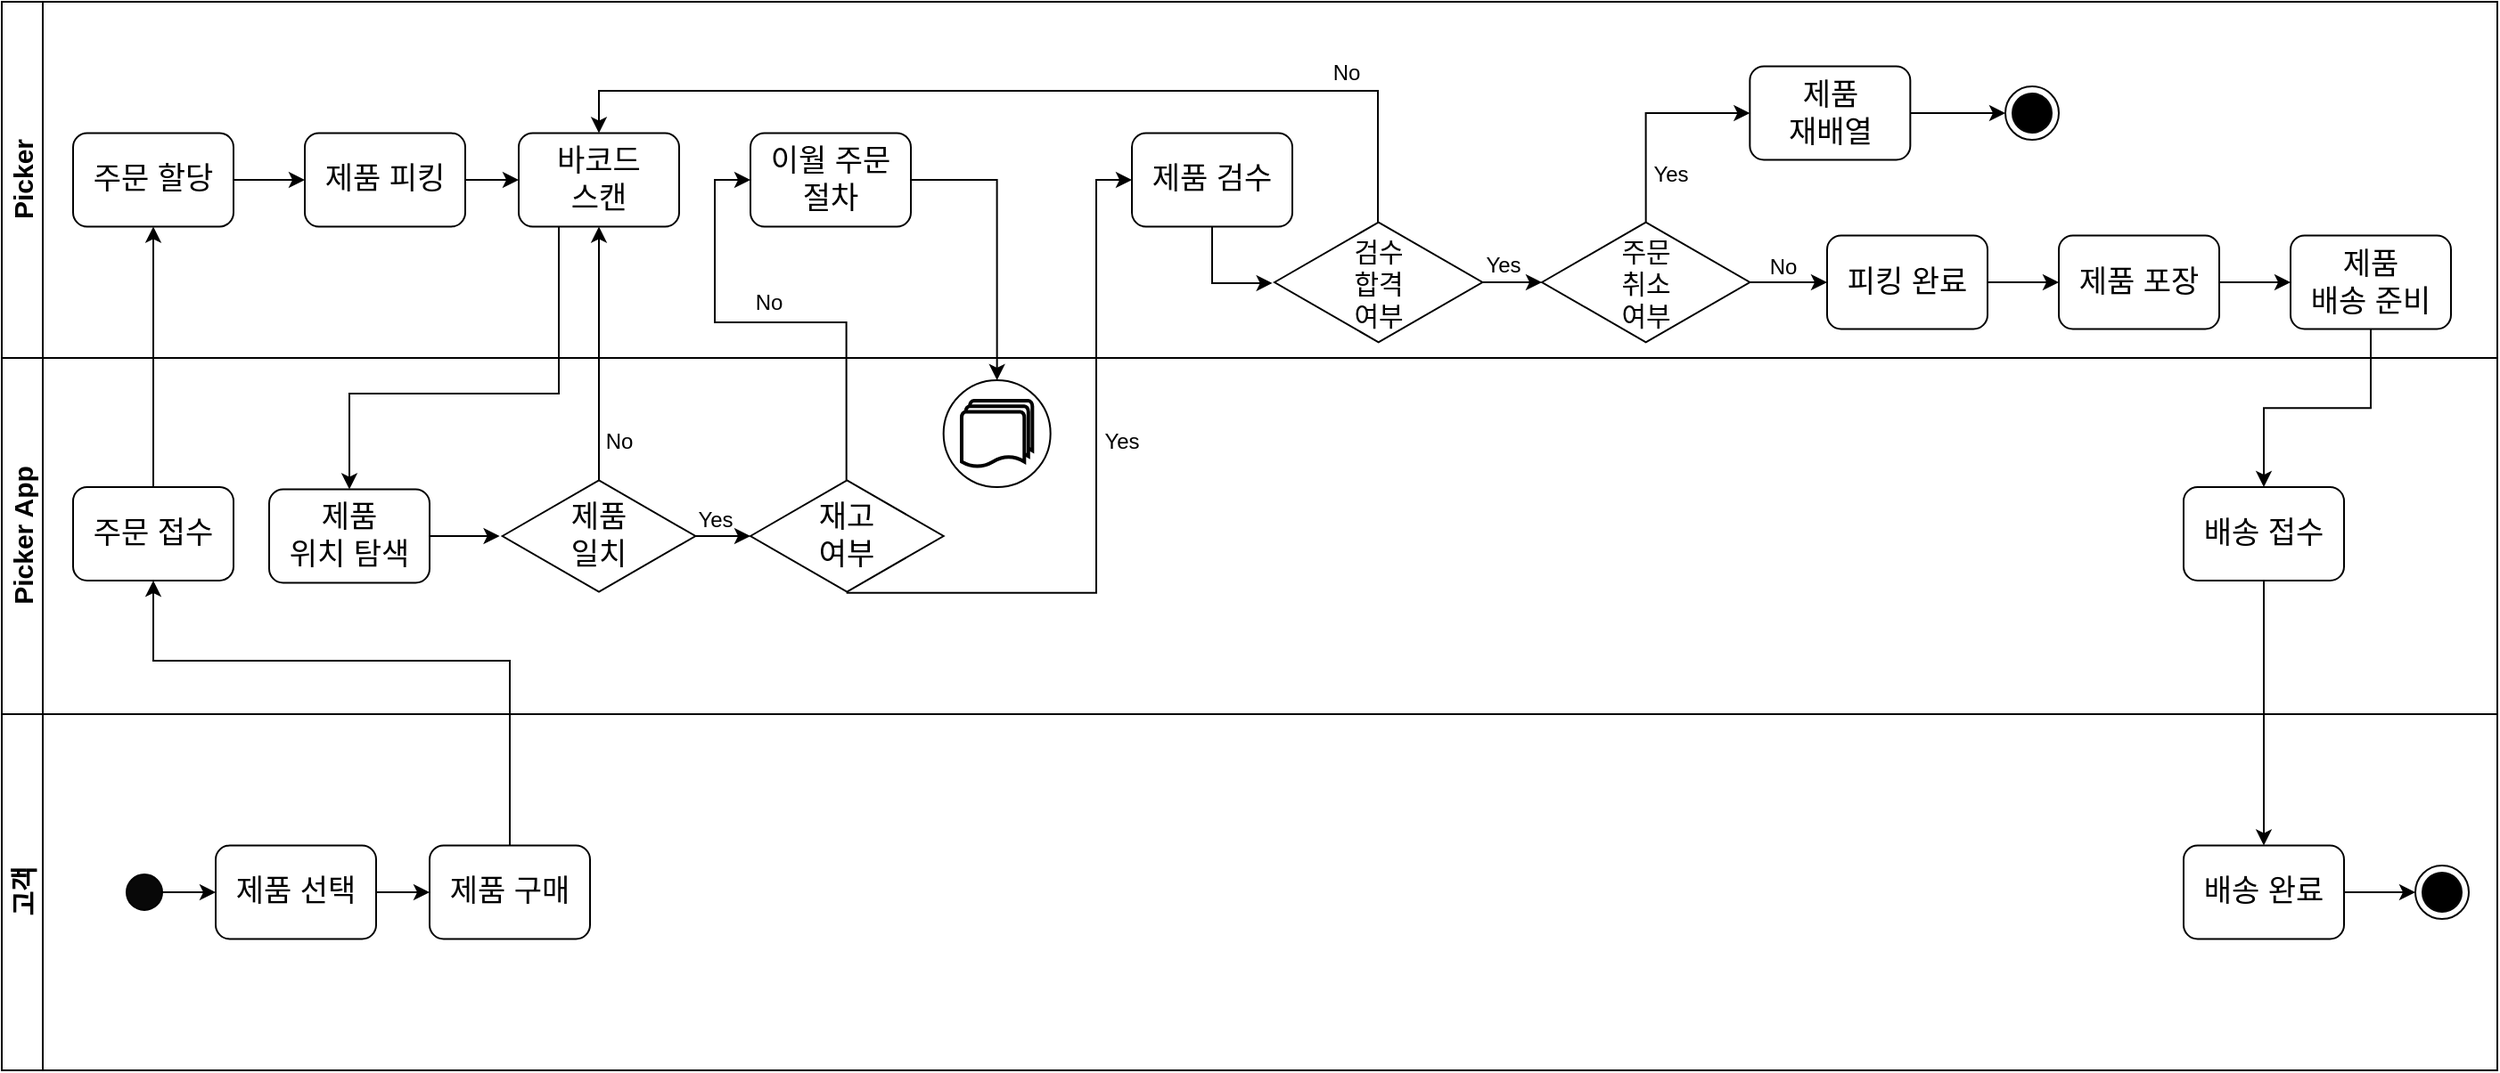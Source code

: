 <mxfile version="21.3.8" type="github">
  <diagram name="Page-1" id="0783ab3e-0a74-02c8-0abd-f7b4e66b4bec">
    <mxGraphModel dx="3315" dy="894" grid="1" gridSize="10" guides="1" tooltips="1" connect="1" arrows="1" fold="1" page="1" pageScale="1" pageWidth="850" pageHeight="1100" background="none" math="0" shadow="0">
      <root>
        <mxCell id="0" />
        <mxCell id="1" parent="0" />
        <mxCell id="3Tgo8G68lO2TLqDscqsT-7" value="&lt;font style=&quot;font-size: 15px;&quot;&gt;&lt;b&gt;Picker&lt;/b&gt;&lt;/font&gt;" style="swimlane;horizontal=0;whiteSpace=wrap;html=1;fontStyle=0" vertex="1" parent="1">
          <mxGeometry x="-1650" y="60" width="1400" height="200" as="geometry" />
        </mxCell>
        <mxCell id="3Tgo8G68lO2TLqDscqsT-29" style="edgeStyle=orthogonalEdgeStyle;rounded=0;orthogonalLoop=1;jettySize=auto;html=1;exitX=1;exitY=0.5;exitDx=0;exitDy=0;entryX=0;entryY=0.5;entryDx=0;entryDy=0;" edge="1" parent="3Tgo8G68lO2TLqDscqsT-7" source="3Tgo8G68lO2TLqDscqsT-61" target="3Tgo8G68lO2TLqDscqsT-62">
          <mxGeometry relative="1" as="geometry">
            <mxPoint x="120" y="100" as="sourcePoint" />
            <mxPoint x="170" y="100" as="targetPoint" />
          </mxGeometry>
        </mxCell>
        <mxCell id="3Tgo8G68lO2TLqDscqsT-30" style="edgeStyle=orthogonalEdgeStyle;rounded=0;orthogonalLoop=1;jettySize=auto;html=1;exitX=1;exitY=0.5;exitDx=0;exitDy=0;entryX=0;entryY=0.5;entryDx=0;entryDy=0;" edge="1" parent="3Tgo8G68lO2TLqDscqsT-7" source="3Tgo8G68lO2TLqDscqsT-62" target="3Tgo8G68lO2TLqDscqsT-63">
          <mxGeometry relative="1" as="geometry">
            <mxPoint x="240" y="100" as="sourcePoint" />
            <mxPoint x="290" y="100" as="targetPoint" />
          </mxGeometry>
        </mxCell>
        <mxCell id="3Tgo8G68lO2TLqDscqsT-38" style="edgeStyle=orthogonalEdgeStyle;rounded=0;orthogonalLoop=1;jettySize=auto;html=1;exitX=0.5;exitY=0;exitDx=0;exitDy=0;entryX=0.494;entryY=0.02;entryDx=0;entryDy=0;entryPerimeter=0;startArrow=classic;startFill=1;endArrow=none;endFill=0;" edge="1" parent="3Tgo8G68lO2TLqDscqsT-7" source="3Tgo8G68lO2TLqDscqsT-63" target="3Tgo8G68lO2TLqDscqsT-24">
          <mxGeometry relative="1" as="geometry">
            <mxPoint x="455" y="77.5" as="sourcePoint" />
            <mxPoint x="700" y="120" as="targetPoint" />
            <Array as="points">
              <mxPoint x="335" y="50" />
              <mxPoint x="772" y="50" />
              <mxPoint x="772" y="124" />
            </Array>
          </mxGeometry>
        </mxCell>
        <mxCell id="3Tgo8G68lO2TLqDscqsT-37" style="edgeStyle=orthogonalEdgeStyle;rounded=0;orthogonalLoop=1;jettySize=auto;html=1;exitX=0.5;exitY=1;exitDx=0;exitDy=0;entryX=-0.01;entryY=0.507;entryDx=0;entryDy=0;entryPerimeter=0;" edge="1" parent="3Tgo8G68lO2TLqDscqsT-7" source="3Tgo8G68lO2TLqDscqsT-69" target="3Tgo8G68lO2TLqDscqsT-24">
          <mxGeometry relative="1" as="geometry">
            <mxPoint x="669" y="122.5" as="sourcePoint" />
            <Array as="points">
              <mxPoint x="679" y="158" />
            </Array>
          </mxGeometry>
        </mxCell>
        <mxCell id="3Tgo8G68lO2TLqDscqsT-42" value="" style="edgeStyle=orthogonalEdgeStyle;rounded=0;orthogonalLoop=1;jettySize=auto;html=1;" edge="1" parent="3Tgo8G68lO2TLqDscqsT-7" source="3Tgo8G68lO2TLqDscqsT-24" target="3Tgo8G68lO2TLqDscqsT-41">
          <mxGeometry relative="1" as="geometry" />
        </mxCell>
        <mxCell id="3Tgo8G68lO2TLqDscqsT-24" value="검수&lt;br&gt;합격&lt;br&gt;여부" style="html=1;whiteSpace=wrap;aspect=fixed;shape=isoRectangle;fontSize=15;" vertex="1" parent="3Tgo8G68lO2TLqDscqsT-7">
          <mxGeometry x="714" y="122.5" width="116.67" height="70" as="geometry" />
        </mxCell>
        <mxCell id="3Tgo8G68lO2TLqDscqsT-50" value="" style="edgeStyle=orthogonalEdgeStyle;rounded=0;orthogonalLoop=1;jettySize=auto;html=1;entryX=0;entryY=0.5;entryDx=0;entryDy=0;" edge="1" parent="3Tgo8G68lO2TLqDscqsT-7" source="3Tgo8G68lO2TLqDscqsT-41" target="3Tgo8G68lO2TLqDscqsT-73">
          <mxGeometry relative="1" as="geometry">
            <mxPoint x="1034" y="157.5" as="targetPoint" />
          </mxGeometry>
        </mxCell>
        <mxCell id="3Tgo8G68lO2TLqDscqsT-41" value="주문&lt;br&gt;취소&lt;br&gt;여부" style="html=1;whiteSpace=wrap;aspect=fixed;shape=isoRectangle;fontSize=15;" vertex="1" parent="3Tgo8G68lO2TLqDscqsT-7">
          <mxGeometry x="864" y="122.5" width="116.67" height="70" as="geometry" />
        </mxCell>
        <mxCell id="3Tgo8G68lO2TLqDscqsT-44" style="edgeStyle=orthogonalEdgeStyle;rounded=0;orthogonalLoop=1;jettySize=auto;html=1;exitX=0;exitY=0.5;exitDx=0;exitDy=0;entryX=0.5;entryY=0.015;entryDx=0;entryDy=0;entryPerimeter=0;startArrow=classic;startFill=1;endArrow=none;endFill=0;" edge="1" parent="3Tgo8G68lO2TLqDscqsT-7" source="3Tgo8G68lO2TLqDscqsT-71" target="3Tgo8G68lO2TLqDscqsT-41">
          <mxGeometry relative="1" as="geometry">
            <mxPoint x="1034" y="62.5" as="sourcePoint" />
          </mxGeometry>
        </mxCell>
        <mxCell id="3Tgo8G68lO2TLqDscqsT-46" style="edgeStyle=orthogonalEdgeStyle;rounded=0;orthogonalLoop=1;jettySize=auto;html=1;exitX=1;exitY=0.5;exitDx=0;exitDy=0;entryX=0;entryY=0.5;entryDx=0;entryDy=0;" edge="1" parent="3Tgo8G68lO2TLqDscqsT-7" source="3Tgo8G68lO2TLqDscqsT-71" target="3Tgo8G68lO2TLqDscqsT-45">
          <mxGeometry relative="1" as="geometry">
            <mxPoint x="1104" y="62.5" as="sourcePoint" />
          </mxGeometry>
        </mxCell>
        <mxCell id="3Tgo8G68lO2TLqDscqsT-45" value="" style="ellipse;html=1;shape=endState;fillColor=#000000;strokeColor=#080808;" vertex="1" parent="3Tgo8G68lO2TLqDscqsT-7">
          <mxGeometry x="1124" y="47.5" width="30" height="30" as="geometry" />
        </mxCell>
        <mxCell id="3Tgo8G68lO2TLqDscqsT-51" style="edgeStyle=orthogonalEdgeStyle;rounded=0;orthogonalLoop=1;jettySize=auto;html=1;exitX=1;exitY=0.5;exitDx=0;exitDy=0;entryX=0;entryY=0.5;entryDx=0;entryDy=0;" edge="1" parent="3Tgo8G68lO2TLqDscqsT-7" source="3Tgo8G68lO2TLqDscqsT-73" target="3Tgo8G68lO2TLqDscqsT-74">
          <mxGeometry relative="1" as="geometry">
            <mxPoint x="1104" y="157.5" as="sourcePoint" />
            <mxPoint x="1154" y="157.5" as="targetPoint" />
          </mxGeometry>
        </mxCell>
        <mxCell id="3Tgo8G68lO2TLqDscqsT-52" style="edgeStyle=orthogonalEdgeStyle;rounded=0;orthogonalLoop=1;jettySize=auto;html=1;exitX=1;exitY=0.5;exitDx=0;exitDy=0;entryX=0;entryY=0.5;entryDx=0;entryDy=0;" edge="1" parent="3Tgo8G68lO2TLqDscqsT-7" source="3Tgo8G68lO2TLqDscqsT-74" target="3Tgo8G68lO2TLqDscqsT-75">
          <mxGeometry relative="1" as="geometry">
            <mxPoint x="1224" y="157.5" as="sourcePoint" />
            <mxPoint x="1274" y="157.524" as="targetPoint" />
          </mxGeometry>
        </mxCell>
        <mxCell id="3Tgo8G68lO2TLqDscqsT-61" value="&lt;font style=&quot;font-size: 17px;&quot;&gt;주문 할당&lt;/font&gt;" style="rounded=1;whiteSpace=wrap;html=1;fontSize=17;" vertex="1" parent="3Tgo8G68lO2TLqDscqsT-7">
          <mxGeometry x="40" y="73.75" width="90" height="52.5" as="geometry" />
        </mxCell>
        <mxCell id="3Tgo8G68lO2TLqDscqsT-62" value="&lt;font style=&quot;font-size: 17px;&quot;&gt;제품 피킹&lt;/font&gt;" style="rounded=1;whiteSpace=wrap;html=1;fontSize=17;" vertex="1" parent="3Tgo8G68lO2TLqDscqsT-7">
          <mxGeometry x="170" y="73.75" width="90" height="52.5" as="geometry" />
        </mxCell>
        <mxCell id="3Tgo8G68lO2TLqDscqsT-63" value="&lt;font style=&quot;font-size: 17px;&quot;&gt;바코드&lt;br&gt;스캔&lt;/font&gt;" style="rounded=1;whiteSpace=wrap;html=1;fontSize=17;" vertex="1" parent="3Tgo8G68lO2TLqDscqsT-7">
          <mxGeometry x="290" y="73.75" width="90" height="52.5" as="geometry" />
        </mxCell>
        <mxCell id="3Tgo8G68lO2TLqDscqsT-67" value="이월 주문&lt;br&gt;절차" style="rounded=1;whiteSpace=wrap;html=1;fontSize=17;" vertex="1" parent="3Tgo8G68lO2TLqDscqsT-7">
          <mxGeometry x="420" y="73.75" width="90" height="52.5" as="geometry" />
        </mxCell>
        <mxCell id="3Tgo8G68lO2TLqDscqsT-69" value="제품 검수" style="rounded=1;whiteSpace=wrap;html=1;fontSize=17;" vertex="1" parent="3Tgo8G68lO2TLqDscqsT-7">
          <mxGeometry x="634" y="73.75" width="90" height="52.5" as="geometry" />
        </mxCell>
        <mxCell id="3Tgo8G68lO2TLqDscqsT-71" value="제품&lt;br&gt;재배열" style="rounded=1;whiteSpace=wrap;html=1;fontSize=17;" vertex="1" parent="3Tgo8G68lO2TLqDscqsT-7">
          <mxGeometry x="980.67" y="36.25" width="90" height="52.5" as="geometry" />
        </mxCell>
        <mxCell id="3Tgo8G68lO2TLqDscqsT-73" value="피킹 완료" style="rounded=1;whiteSpace=wrap;html=1;fontSize=17;" vertex="1" parent="3Tgo8G68lO2TLqDscqsT-7">
          <mxGeometry x="1024" y="131.25" width="90" height="52.5" as="geometry" />
        </mxCell>
        <mxCell id="3Tgo8G68lO2TLqDscqsT-74" value="제품 포장" style="rounded=1;whiteSpace=wrap;html=1;fontSize=17;" vertex="1" parent="3Tgo8G68lO2TLqDscqsT-7">
          <mxGeometry x="1154" y="131.25" width="90" height="52.5" as="geometry" />
        </mxCell>
        <mxCell id="3Tgo8G68lO2TLqDscqsT-75" value="제품&lt;br&gt;배송 준비" style="rounded=1;whiteSpace=wrap;html=1;fontSize=17;" vertex="1" parent="3Tgo8G68lO2TLqDscqsT-7">
          <mxGeometry x="1284" y="131.25" width="90" height="52.5" as="geometry" />
        </mxCell>
        <mxCell id="3Tgo8G68lO2TLqDscqsT-86" value="No" style="text;html=1;align=center;verticalAlign=middle;resizable=0;points=[];autosize=1;strokeColor=none;fillColor=none;" vertex="1" parent="3Tgo8G68lO2TLqDscqsT-7">
          <mxGeometry x="410" y="153.75" width="40" height="30" as="geometry" />
        </mxCell>
        <mxCell id="3Tgo8G68lO2TLqDscqsT-89" value="No" style="text;html=1;align=center;verticalAlign=middle;resizable=0;points=[];autosize=1;strokeColor=none;fillColor=none;" vertex="1" parent="3Tgo8G68lO2TLqDscqsT-7">
          <mxGeometry x="734" y="24.5" width="40" height="30" as="geometry" />
        </mxCell>
        <mxCell id="3Tgo8G68lO2TLqDscqsT-91" value="Yes" style="text;html=1;align=center;verticalAlign=middle;resizable=0;points=[];autosize=1;strokeColor=none;fillColor=none;" vertex="1" parent="3Tgo8G68lO2TLqDscqsT-7">
          <mxGeometry x="822" y="133.25" width="40" height="30" as="geometry" />
        </mxCell>
        <mxCell id="3Tgo8G68lO2TLqDscqsT-92" value="Yes" style="text;html=1;align=center;verticalAlign=middle;resizable=0;points=[];autosize=1;strokeColor=none;fillColor=none;" vertex="1" parent="3Tgo8G68lO2TLqDscqsT-7">
          <mxGeometry x="916" y="82" width="40" height="30" as="geometry" />
        </mxCell>
        <mxCell id="3Tgo8G68lO2TLqDscqsT-93" value="No" style="text;html=1;align=center;verticalAlign=middle;resizable=0;points=[];autosize=1;strokeColor=none;fillColor=none;" vertex="1" parent="3Tgo8G68lO2TLqDscqsT-7">
          <mxGeometry x="978.67" y="134.25" width="40" height="30" as="geometry" />
        </mxCell>
        <mxCell id="3Tgo8G68lO2TLqDscqsT-8" value="&lt;font style=&quot;font-size: 15px;&quot;&gt;Picker App&lt;/font&gt;" style="swimlane;horizontal=0;whiteSpace=wrap;html=1;" vertex="1" parent="1">
          <mxGeometry x="-1650" y="260" width="1400" height="200" as="geometry" />
        </mxCell>
        <mxCell id="3Tgo8G68lO2TLqDscqsT-32" style="edgeStyle=orthogonalEdgeStyle;rounded=0;orthogonalLoop=1;jettySize=auto;html=1;exitX=1;exitY=0.5;exitDx=0;exitDy=0;entryX=-0.014;entryY=0.497;entryDx=0;entryDy=0;entryPerimeter=0;" edge="1" parent="3Tgo8G68lO2TLqDscqsT-8" source="3Tgo8G68lO2TLqDscqsT-64" target="3Tgo8G68lO2TLqDscqsT-19">
          <mxGeometry relative="1" as="geometry">
            <mxPoint x="240" y="100" as="sourcePoint" />
          </mxGeometry>
        </mxCell>
        <mxCell id="3Tgo8G68lO2TLqDscqsT-19" value="제품&lt;br style=&quot;font-size: 17px;&quot;&gt;일치" style="html=1;whiteSpace=wrap;aspect=fixed;shape=isoRectangle;fontSize=17;" vertex="1" parent="3Tgo8G68lO2TLqDscqsT-8">
          <mxGeometry x="280.84" y="67.5" width="108.33" height="65" as="geometry" />
        </mxCell>
        <mxCell id="3Tgo8G68lO2TLqDscqsT-34" value="" style="edgeStyle=orthogonalEdgeStyle;rounded=0;orthogonalLoop=1;jettySize=auto;html=1;startArrow=classic;startFill=1;endArrow=none;endFill=0;" edge="1" parent="3Tgo8G68lO2TLqDscqsT-8" source="3Tgo8G68lO2TLqDscqsT-20" target="3Tgo8G68lO2TLqDscqsT-19">
          <mxGeometry relative="1" as="geometry" />
        </mxCell>
        <mxCell id="3Tgo8G68lO2TLqDscqsT-20" value="재고&lt;br style=&quot;font-size: 17px;&quot;&gt;여부" style="html=1;whiteSpace=wrap;aspect=fixed;shape=isoRectangle;fontSize=17;" vertex="1" parent="3Tgo8G68lO2TLqDscqsT-8">
          <mxGeometry x="420" y="67.5" width="108.33" height="65" as="geometry" />
        </mxCell>
        <mxCell id="3Tgo8G68lO2TLqDscqsT-60" value="&lt;font style=&quot;font-size: 17px;&quot;&gt;주문 접수&lt;/font&gt;" style="rounded=1;whiteSpace=wrap;html=1;fontSize=17;" vertex="1" parent="3Tgo8G68lO2TLqDscqsT-8">
          <mxGeometry x="40" y="72.5" width="90" height="52.5" as="geometry" />
        </mxCell>
        <mxCell id="3Tgo8G68lO2TLqDscqsT-64" value="&lt;font style=&quot;font-size: 17px;&quot;&gt;제품&lt;br&gt;위치 탐색&lt;br&gt;&lt;/font&gt;" style="rounded=1;whiteSpace=wrap;html=1;fontSize=17;" vertex="1" parent="3Tgo8G68lO2TLqDscqsT-8">
          <mxGeometry x="150" y="73.75" width="90" height="52.5" as="geometry" />
        </mxCell>
        <mxCell id="3Tgo8G68lO2TLqDscqsT-79" value="배송 접수" style="rounded=1;whiteSpace=wrap;html=1;fontSize=17;" vertex="1" parent="3Tgo8G68lO2TLqDscqsT-8">
          <mxGeometry x="1224" y="72.5" width="90" height="52.5" as="geometry" />
        </mxCell>
        <mxCell id="3Tgo8G68lO2TLqDscqsT-85" value="No" style="text;html=1;align=center;verticalAlign=middle;resizable=0;points=[];autosize=1;strokeColor=none;fillColor=none;" vertex="1" parent="3Tgo8G68lO2TLqDscqsT-8">
          <mxGeometry x="326" y="31.5" width="40" height="30" as="geometry" />
        </mxCell>
        <mxCell id="3Tgo8G68lO2TLqDscqsT-87" value="Yes" style="text;html=1;align=center;verticalAlign=middle;resizable=0;points=[];autosize=1;strokeColor=none;fillColor=none;" vertex="1" parent="3Tgo8G68lO2TLqDscqsT-8">
          <mxGeometry x="608.33" y="31.5" width="40" height="30" as="geometry" />
        </mxCell>
        <mxCell id="3Tgo8G68lO2TLqDscqsT-95" value="" style="verticalLabelPosition=bottom;verticalAlign=top;html=1;shape=mxgraph.flowchart.on-page_reference;" vertex="1" parent="3Tgo8G68lO2TLqDscqsT-8">
          <mxGeometry x="528.33" y="12.5" width="60" height="60" as="geometry" />
        </mxCell>
        <mxCell id="3Tgo8G68lO2TLqDscqsT-94" value="" style="strokeWidth=2;html=1;shape=mxgraph.flowchart.multi-document;whiteSpace=wrap;" vertex="1" parent="3Tgo8G68lO2TLqDscqsT-8">
          <mxGeometry x="538.49" y="24" width="39.67" height="37.5" as="geometry" />
        </mxCell>
        <mxCell id="3Tgo8G68lO2TLqDscqsT-9" value="&lt;font style=&quot;font-size: 15px;&quot;&gt;고객&lt;/font&gt;" style="swimlane;horizontal=0;whiteSpace=wrap;html=1;" vertex="1" parent="1">
          <mxGeometry x="-1650" y="460" width="1400" height="200" as="geometry" />
        </mxCell>
        <mxCell id="3Tgo8G68lO2TLqDscqsT-25" style="edgeStyle=orthogonalEdgeStyle;rounded=0;orthogonalLoop=1;jettySize=auto;html=1;exitX=1;exitY=0.5;exitDx=0;exitDy=0;entryX=0;entryY=0.5;entryDx=0;entryDy=0;" edge="1" parent="3Tgo8G68lO2TLqDscqsT-9" source="3Tgo8G68lO2TLqDscqsT-11" target="3Tgo8G68lO2TLqDscqsT-12">
          <mxGeometry relative="1" as="geometry" />
        </mxCell>
        <mxCell id="3Tgo8G68lO2TLqDscqsT-11" value="" style="ellipse;whiteSpace=wrap;html=1;aspect=fixed;fillColor=#080808;" vertex="1" parent="3Tgo8G68lO2TLqDscqsT-9">
          <mxGeometry x="70" y="90" width="20" height="20" as="geometry" />
        </mxCell>
        <mxCell id="3Tgo8G68lO2TLqDscqsT-26" style="edgeStyle=orthogonalEdgeStyle;rounded=0;orthogonalLoop=1;jettySize=auto;html=1;exitX=1;exitY=0.5;exitDx=0;exitDy=0;entryX=0;entryY=0.5;entryDx=0;entryDy=0;" edge="1" parent="3Tgo8G68lO2TLqDscqsT-9" source="3Tgo8G68lO2TLqDscqsT-12">
          <mxGeometry relative="1" as="geometry">
            <mxPoint x="240" y="100" as="targetPoint" />
          </mxGeometry>
        </mxCell>
        <mxCell id="3Tgo8G68lO2TLqDscqsT-12" value="&lt;font style=&quot;font-size: 17px;&quot;&gt;제품 선택&lt;/font&gt;" style="rounded=1;whiteSpace=wrap;html=1;" vertex="1" parent="3Tgo8G68lO2TLqDscqsT-9">
          <mxGeometry x="120" y="73.75" width="90" height="52.5" as="geometry" />
        </mxCell>
        <mxCell id="3Tgo8G68lO2TLqDscqsT-58" style="edgeStyle=orthogonalEdgeStyle;rounded=0;orthogonalLoop=1;jettySize=auto;html=1;exitX=1;exitY=0.5;exitDx=0;exitDy=0;entryX=0;entryY=0.5;entryDx=0;entryDy=0;" edge="1" parent="3Tgo8G68lO2TLqDscqsT-9" source="3Tgo8G68lO2TLqDscqsT-80" target="3Tgo8G68lO2TLqDscqsT-57">
          <mxGeometry relative="1" as="geometry">
            <mxPoint x="1344" y="100" as="sourcePoint" />
          </mxGeometry>
        </mxCell>
        <mxCell id="3Tgo8G68lO2TLqDscqsT-57" value="" style="ellipse;html=1;shape=endState;fillColor=#000000;strokeColor=#080808;" vertex="1" parent="3Tgo8G68lO2TLqDscqsT-9">
          <mxGeometry x="1354" y="85" width="30" height="30" as="geometry" />
        </mxCell>
        <mxCell id="3Tgo8G68lO2TLqDscqsT-59" value="&lt;font style=&quot;font-size: 17px;&quot;&gt;제품 구매&lt;/font&gt;" style="rounded=1;whiteSpace=wrap;html=1;fontSize=17;" vertex="1" parent="3Tgo8G68lO2TLqDscqsT-9">
          <mxGeometry x="240" y="73.75" width="90" height="52.5" as="geometry" />
        </mxCell>
        <mxCell id="3Tgo8G68lO2TLqDscqsT-80" value="배송 완료" style="rounded=1;whiteSpace=wrap;html=1;fontSize=17;" vertex="1" parent="3Tgo8G68lO2TLqDscqsT-9">
          <mxGeometry x="1224" y="73.75" width="90" height="52.5" as="geometry" />
        </mxCell>
        <mxCell id="3Tgo8G68lO2TLqDscqsT-27" style="edgeStyle=orthogonalEdgeStyle;rounded=0;orthogonalLoop=1;jettySize=auto;html=1;exitX=0.5;exitY=0;exitDx=0;exitDy=0;entryX=0.5;entryY=1;entryDx=0;entryDy=0;" edge="1" parent="1" source="3Tgo8G68lO2TLqDscqsT-59" target="3Tgo8G68lO2TLqDscqsT-60">
          <mxGeometry relative="1" as="geometry">
            <mxPoint x="-1375" y="537.5" as="sourcePoint" />
            <mxPoint x="-1565" y="382.5" as="targetPoint" />
            <Array as="points">
              <mxPoint x="-1365" y="430" />
              <mxPoint x="-1565" y="430" />
            </Array>
          </mxGeometry>
        </mxCell>
        <mxCell id="3Tgo8G68lO2TLqDscqsT-28" style="edgeStyle=orthogonalEdgeStyle;rounded=0;orthogonalLoop=1;jettySize=auto;html=1;entryX=0.5;entryY=1;entryDx=0;entryDy=0;exitX=0.5;exitY=0;exitDx=0;exitDy=0;" edge="1" parent="1" source="3Tgo8G68lO2TLqDscqsT-60" target="3Tgo8G68lO2TLqDscqsT-61">
          <mxGeometry relative="1" as="geometry">
            <mxPoint x="-1565" y="300" as="sourcePoint" />
            <mxPoint x="-1565" y="182.5" as="targetPoint" />
          </mxGeometry>
        </mxCell>
        <mxCell id="3Tgo8G68lO2TLqDscqsT-31" style="edgeStyle=orthogonalEdgeStyle;rounded=0;orthogonalLoop=1;jettySize=auto;html=1;exitX=0.25;exitY=1;exitDx=0;exitDy=0;entryX=0.5;entryY=0;entryDx=0;entryDy=0;" edge="1" parent="1" source="3Tgo8G68lO2TLqDscqsT-63" target="3Tgo8G68lO2TLqDscqsT-64">
          <mxGeometry relative="1" as="geometry">
            <mxPoint x="-1325" y="182.5" as="sourcePoint" />
            <mxPoint x="-1445" y="337.5" as="targetPoint" />
            <Array as="points">
              <mxPoint x="-1337" y="280" />
              <mxPoint x="-1455" y="280" />
            </Array>
          </mxGeometry>
        </mxCell>
        <mxCell id="3Tgo8G68lO2TLqDscqsT-33" style="edgeStyle=orthogonalEdgeStyle;rounded=0;orthogonalLoop=1;jettySize=auto;html=1;exitX=0.5;exitY=1;exitDx=0;exitDy=0;entryX=0.5;entryY=0.019;entryDx=0;entryDy=0;entryPerimeter=0;startArrow=classic;startFill=1;endArrow=none;endFill=0;" edge="1" parent="1" source="3Tgo8G68lO2TLqDscqsT-63" target="3Tgo8G68lO2TLqDscqsT-19">
          <mxGeometry relative="1" as="geometry">
            <mxPoint x="-1307.5" y="182.5" as="sourcePoint" />
            <Array as="points">
              <mxPoint x="-1315" y="290" />
              <mxPoint x="-1315" y="290" />
            </Array>
          </mxGeometry>
        </mxCell>
        <mxCell id="3Tgo8G68lO2TLqDscqsT-35" style="edgeStyle=orthogonalEdgeStyle;rounded=0;orthogonalLoop=1;jettySize=auto;html=1;exitX=0;exitY=0.5;exitDx=0;exitDy=0;entryX=0.497;entryY=0.015;entryDx=0;entryDy=0;entryPerimeter=0;startArrow=classic;startFill=1;endArrow=none;endFill=0;" edge="1" parent="1" source="3Tgo8G68lO2TLqDscqsT-67" target="3Tgo8G68lO2TLqDscqsT-20">
          <mxGeometry relative="1" as="geometry">
            <mxPoint x="-1230" y="160" as="sourcePoint" />
            <Array as="points">
              <mxPoint x="-1250" y="160" />
              <mxPoint x="-1250" y="240" />
              <mxPoint x="-1176" y="240" />
            </Array>
          </mxGeometry>
        </mxCell>
        <mxCell id="3Tgo8G68lO2TLqDscqsT-36" style="edgeStyle=elbowEdgeStyle;rounded=0;orthogonalLoop=1;jettySize=auto;html=1;endArrow=none;endFill=0;startArrow=classic;startFill=1;exitX=0;exitY=0.5;exitDx=0;exitDy=0;entryX=0.497;entryY=0.991;entryDx=0;entryDy=0;entryPerimeter=0;" edge="1" parent="1" source="3Tgo8G68lO2TLqDscqsT-69" target="3Tgo8G68lO2TLqDscqsT-20">
          <mxGeometry relative="1" as="geometry">
            <mxPoint x="-1016" y="160" as="sourcePoint" />
            <mxPoint x="-1176" y="390" as="targetPoint" />
            <Array as="points">
              <mxPoint x="-1036" y="290" />
              <mxPoint x="-966" y="250" />
            </Array>
          </mxGeometry>
        </mxCell>
        <mxCell id="3Tgo8G68lO2TLqDscqsT-54" style="edgeStyle=orthogonalEdgeStyle;rounded=0;orthogonalLoop=1;jettySize=auto;html=1;exitX=0.5;exitY=1;exitDx=0;exitDy=0;entryX=0.5;entryY=0;entryDx=0;entryDy=0;" edge="1" parent="1" source="3Tgo8G68lO2TLqDscqsT-75" target="3Tgo8G68lO2TLqDscqsT-79">
          <mxGeometry relative="1" as="geometry">
            <mxPoint x="-341" y="240" as="sourcePoint" />
            <mxPoint x="-336" y="330" as="targetPoint" />
          </mxGeometry>
        </mxCell>
        <mxCell id="3Tgo8G68lO2TLqDscqsT-82" style="edgeStyle=orthogonalEdgeStyle;rounded=0;orthogonalLoop=1;jettySize=auto;html=1;exitX=0.5;exitY=1;exitDx=0;exitDy=0;entryX=0.5;entryY=0;entryDx=0;entryDy=0;" edge="1" parent="1" source="3Tgo8G68lO2TLqDscqsT-79" target="3Tgo8G68lO2TLqDscqsT-80">
          <mxGeometry relative="1" as="geometry" />
        </mxCell>
        <mxCell id="3Tgo8G68lO2TLqDscqsT-83" value="Yes" style="text;html=1;align=center;verticalAlign=middle;resizable=0;points=[];autosize=1;strokeColor=none;fillColor=none;" vertex="1" parent="1">
          <mxGeometry x="-1270" y="336" width="40" height="30" as="geometry" />
        </mxCell>
        <mxCell id="3Tgo8G68lO2TLqDscqsT-96" style="edgeStyle=orthogonalEdgeStyle;rounded=0;orthogonalLoop=1;jettySize=auto;html=1;exitX=1;exitY=0.5;exitDx=0;exitDy=0;entryX=0.5;entryY=0;entryDx=0;entryDy=0;entryPerimeter=0;" edge="1" parent="1" source="3Tgo8G68lO2TLqDscqsT-67" target="3Tgo8G68lO2TLqDscqsT-95">
          <mxGeometry relative="1" as="geometry" />
        </mxCell>
      </root>
    </mxGraphModel>
  </diagram>
</mxfile>
